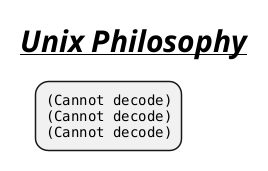 @startmindmap
title =<i><b><u>Unix Philosophy
*:<img:images/img_65.png{scale=1.01}>
<img:images/img_66.png{scale=1}>
<img:images/img_67.png{scale=1}>;
@endmindmap
